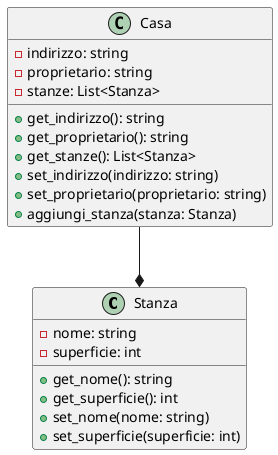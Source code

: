 @startuml cleme_13
class Stanza {
  - nome: string
  - superficie: int
  + get_nome(): string
  + get_superficie(): int
  + set_nome(nome: string)
  + set_superficie(superficie: int)
}

class Casa {
  - indirizzo: string
  - proprietario: string
  - stanze: List<Stanza>
  + get_indirizzo(): string
  + get_proprietario(): string
  + get_stanze(): List<Stanza>
  + set_indirizzo(indirizzo: string)
  + set_proprietario(proprietario: string)
  + aggiungi_stanza(stanza: Stanza)
}

Casa --* Stanza
@enduml